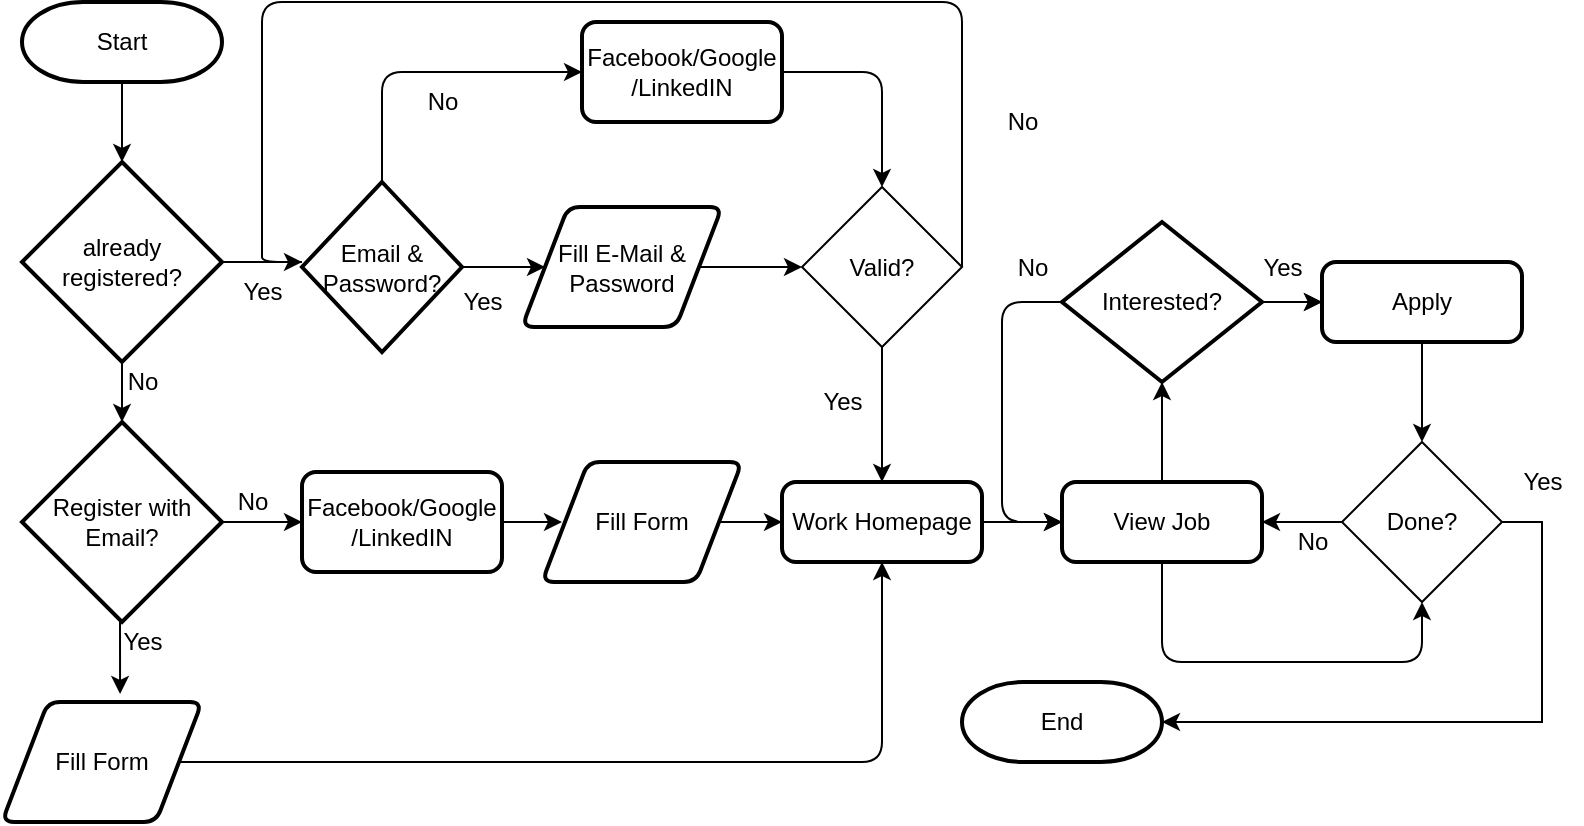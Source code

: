 <mxfile version="13.6.6" type="github">
  <diagram id="ZPI1J-8MCfSklKxrDMqZ" name="Page-1">
    <mxGraphModel dx="796" dy="425" grid="1" gridSize="10" guides="1" tooltips="1" connect="1" arrows="1" fold="1" page="1" pageScale="1" pageWidth="827" pageHeight="1169" math="0" shadow="0">
      <root>
        <mxCell id="0" />
        <mxCell id="1" parent="0" />
        <mxCell id="2Qy59pavpMn8tdLB1T0c-13" style="edgeStyle=orthogonalEdgeStyle;rounded=0;orthogonalLoop=1;jettySize=auto;html=1;exitX=0.5;exitY=1;exitDx=0;exitDy=0;exitPerimeter=0;" parent="1" source="2Qy59pavpMn8tdLB1T0c-3" target="2Qy59pavpMn8tdLB1T0c-6" edge="1">
          <mxGeometry relative="1" as="geometry" />
        </mxCell>
        <mxCell id="2Qy59pavpMn8tdLB1T0c-3" value="Start" style="strokeWidth=2;html=1;shape=mxgraph.flowchart.terminator;whiteSpace=wrap;" parent="1" vertex="1">
          <mxGeometry x="20" y="20" width="100" height="40" as="geometry" />
        </mxCell>
        <mxCell id="2Qy59pavpMn8tdLB1T0c-5" value="End" style="strokeWidth=2;html=1;shape=mxgraph.flowchart.terminator;whiteSpace=wrap;" parent="1" vertex="1">
          <mxGeometry x="490" y="360" width="100" height="40" as="geometry" />
        </mxCell>
        <mxCell id="2Qy59pavpMn8tdLB1T0c-15" style="edgeStyle=orthogonalEdgeStyle;rounded=0;orthogonalLoop=1;jettySize=auto;html=1;exitX=1;exitY=0.5;exitDx=0;exitDy=0;exitPerimeter=0;entryX=0;entryY=0.5;entryDx=0;entryDy=0;entryPerimeter=0;" parent="1" source="2Qy59pavpMn8tdLB1T0c-6" edge="1">
          <mxGeometry relative="1" as="geometry">
            <mxPoint x="160" y="150" as="targetPoint" />
          </mxGeometry>
        </mxCell>
        <mxCell id="2Qy59pavpMn8tdLB1T0c-17" style="edgeStyle=orthogonalEdgeStyle;rounded=0;orthogonalLoop=1;jettySize=auto;html=1;exitX=0.5;exitY=1;exitDx=0;exitDy=0;exitPerimeter=0;entryX=0.5;entryY=0;entryDx=0;entryDy=0;entryPerimeter=0;" parent="1" source="2Qy59pavpMn8tdLB1T0c-6" target="2Qy59pavpMn8tdLB1T0c-7" edge="1">
          <mxGeometry relative="1" as="geometry" />
        </mxCell>
        <mxCell id="2Qy59pavpMn8tdLB1T0c-6" value="already registered?" style="strokeWidth=2;html=1;shape=mxgraph.flowchart.decision;whiteSpace=wrap;" parent="1" vertex="1">
          <mxGeometry x="20" y="100" width="100" height="100" as="geometry" />
        </mxCell>
        <mxCell id="2Qy59pavpMn8tdLB1T0c-19" style="edgeStyle=orthogonalEdgeStyle;rounded=0;orthogonalLoop=1;jettySize=auto;html=1;exitX=0.5;exitY=1;exitDx=0;exitDy=0;exitPerimeter=0;entryX=0.492;entryY=-0.067;entryDx=0;entryDy=0;entryPerimeter=0;" parent="1" source="2Qy59pavpMn8tdLB1T0c-7" edge="1">
          <mxGeometry relative="1" as="geometry">
            <mxPoint x="69.04" y="365.98" as="targetPoint" />
          </mxGeometry>
        </mxCell>
        <mxCell id="2Qy59pavpMn8tdLB1T0c-25" value="" style="edgeStyle=orthogonalEdgeStyle;rounded=0;orthogonalLoop=1;jettySize=auto;html=1;" parent="1" source="2Qy59pavpMn8tdLB1T0c-7" target="2Qy59pavpMn8tdLB1T0c-24" edge="1">
          <mxGeometry relative="1" as="geometry" />
        </mxCell>
        <mxCell id="2Qy59pavpMn8tdLB1T0c-7" value="Register with Email?" style="strokeWidth=2;html=1;shape=mxgraph.flowchart.decision;whiteSpace=wrap;" parent="1" vertex="1">
          <mxGeometry x="20" y="230" width="100" height="100" as="geometry" />
        </mxCell>
        <mxCell id="2Qy59pavpMn8tdLB1T0c-28" value="" style="edgeStyle=orthogonalEdgeStyle;rounded=0;orthogonalLoop=1;jettySize=auto;html=1;" parent="1" source="2Qy59pavpMn8tdLB1T0c-24" edge="1">
          <mxGeometry relative="1" as="geometry">
            <mxPoint x="290" y="280" as="targetPoint" />
          </mxGeometry>
        </mxCell>
        <mxCell id="2Qy59pavpMn8tdLB1T0c-24" value="Facebook/Google&lt;br&gt;/LinkedIN" style="rounded=1;whiteSpace=wrap;html=1;absoluteArcSize=1;arcSize=14;strokeWidth=2;" parent="1" vertex="1">
          <mxGeometry x="160" y="255" width="100" height="50" as="geometry" />
        </mxCell>
        <mxCell id="2Qy59pavpMn8tdLB1T0c-31" value="No" style="text;html=1;align=center;verticalAlign=middle;resizable=0;points=[];autosize=1;" parent="1" vertex="1">
          <mxGeometry x="120" y="260" width="30" height="20" as="geometry" />
        </mxCell>
        <mxCell id="2Qy59pavpMn8tdLB1T0c-32" value="Yes" style="text;html=1;align=center;verticalAlign=middle;resizable=0;points=[];autosize=1;" parent="1" vertex="1">
          <mxGeometry x="60" y="330" width="40" height="20" as="geometry" />
        </mxCell>
        <mxCell id="2Qy59pavpMn8tdLB1T0c-34" value="No" style="text;html=1;align=center;verticalAlign=middle;resizable=0;points=[];autosize=1;" parent="1" vertex="1">
          <mxGeometry x="65" y="200" width="30" height="20" as="geometry" />
        </mxCell>
        <mxCell id="2Qy59pavpMn8tdLB1T0c-35" value="Yes" style="text;html=1;align=center;verticalAlign=middle;resizable=0;points=[];autosize=1;" parent="1" vertex="1">
          <mxGeometry x="120" y="155" width="40" height="20" as="geometry" />
        </mxCell>
        <mxCell id="2Qy59pavpMn8tdLB1T0c-36" value="Email &amp;amp; Password?" style="strokeWidth=2;html=1;shape=mxgraph.flowchart.decision;whiteSpace=wrap;" parent="1" vertex="1">
          <mxGeometry x="160" y="110" width="80" height="85" as="geometry" />
        </mxCell>
        <mxCell id="2Qy59pavpMn8tdLB1T0c-37" value="Facebook/Google&lt;br&gt;/LinkedIN" style="rounded=1;whiteSpace=wrap;html=1;absoluteArcSize=1;arcSize=14;strokeWidth=2;" parent="1" vertex="1">
          <mxGeometry x="300" y="30" width="100" height="50" as="geometry" />
        </mxCell>
        <mxCell id="2Qy59pavpMn8tdLB1T0c-40" value="Yes" style="text;html=1;align=center;verticalAlign=middle;resizable=0;points=[];autosize=1;" parent="1" vertex="1">
          <mxGeometry x="270" y="155" width="40" height="20" as="geometry" />
        </mxCell>
        <mxCell id="2Qy59pavpMn8tdLB1T0c-42" value="&lt;span&gt;Fill Form&lt;/span&gt;" style="shape=parallelogram;html=1;strokeWidth=2;perimeter=parallelogramPerimeter;whiteSpace=wrap;rounded=1;arcSize=12;size=0.23;" parent="1" vertex="1">
          <mxGeometry x="10" y="370" width="100" height="60" as="geometry" />
        </mxCell>
        <mxCell id="awSIiTWIelx9B04uJqk7-6" value="" style="edgeStyle=orthogonalEdgeStyle;rounded=0;orthogonalLoop=1;jettySize=auto;html=1;" edge="1" parent="1" source="2Qy59pavpMn8tdLB1T0c-41" target="awSIiTWIelx9B04uJqk7-2">
          <mxGeometry relative="1" as="geometry" />
        </mxCell>
        <mxCell id="2Qy59pavpMn8tdLB1T0c-41" value="&lt;span&gt;Fill E-Mail &amp;amp; Password&lt;/span&gt;" style="shape=parallelogram;html=1;strokeWidth=2;perimeter=parallelogramPerimeter;whiteSpace=wrap;rounded=1;arcSize=12;size=0.23;" parent="1" vertex="1">
          <mxGeometry x="270" y="122.5" width="100" height="60" as="geometry" />
        </mxCell>
        <mxCell id="2Qy59pavpMn8tdLB1T0c-43" value="" style="edgeStyle=orthogonalEdgeStyle;rounded=0;orthogonalLoop=1;jettySize=auto;html=1;" parent="1" source="2Qy59pavpMn8tdLB1T0c-36" target="2Qy59pavpMn8tdLB1T0c-41" edge="1">
          <mxGeometry relative="1" as="geometry">
            <mxPoint x="240" y="150" as="sourcePoint" />
            <mxPoint x="320" y="150" as="targetPoint" />
          </mxGeometry>
        </mxCell>
        <mxCell id="2Qy59pavpMn8tdLB1T0c-45" value="Fill Form" style="shape=parallelogram;html=1;strokeWidth=2;perimeter=parallelogramPerimeter;whiteSpace=wrap;rounded=1;arcSize=12;size=0.23;" parent="1" vertex="1">
          <mxGeometry x="280" y="250" width="100" height="60" as="geometry" />
        </mxCell>
        <mxCell id="2Qy59pavpMn8tdLB1T0c-66" value="" style="edgeStyle=orthogonalEdgeStyle;rounded=0;orthogonalLoop=1;jettySize=auto;html=1;" parent="1" source="2Qy59pavpMn8tdLB1T0c-46" target="2Qy59pavpMn8tdLB1T0c-54" edge="1">
          <mxGeometry relative="1" as="geometry" />
        </mxCell>
        <mxCell id="2Qy59pavpMn8tdLB1T0c-46" value="Work Homepage" style="rounded=1;whiteSpace=wrap;html=1;absoluteArcSize=1;arcSize=14;strokeWidth=2;" parent="1" vertex="1">
          <mxGeometry x="400" y="260" width="100" height="40" as="geometry" />
        </mxCell>
        <mxCell id="2Qy59pavpMn8tdLB1T0c-47" value="" style="endArrow=classic;html=1;entryX=0;entryY=0.5;entryDx=0;entryDy=0;exitX=1;exitY=0.5;exitDx=0;exitDy=0;" parent="1" source="2Qy59pavpMn8tdLB1T0c-45" target="2Qy59pavpMn8tdLB1T0c-46" edge="1">
          <mxGeometry width="50" height="50" relative="1" as="geometry">
            <mxPoint x="330" y="270" as="sourcePoint" />
            <mxPoint x="380" y="220" as="targetPoint" />
          </mxGeometry>
        </mxCell>
        <mxCell id="2Qy59pavpMn8tdLB1T0c-48" value="" style="endArrow=classic;html=1;exitX=0.5;exitY=0;exitDx=0;exitDy=0;exitPerimeter=0;entryX=0;entryY=0.5;entryDx=0;entryDy=0;" parent="1" source="2Qy59pavpMn8tdLB1T0c-36" target="2Qy59pavpMn8tdLB1T0c-37" edge="1">
          <mxGeometry width="50" height="50" relative="1" as="geometry">
            <mxPoint x="330" y="110" as="sourcePoint" />
            <mxPoint x="380" y="60" as="targetPoint" />
            <Array as="points">
              <mxPoint x="200" y="55" />
            </Array>
          </mxGeometry>
        </mxCell>
        <mxCell id="2Qy59pavpMn8tdLB1T0c-49" value="Yes" style="text;html=1;align=center;verticalAlign=middle;resizable=0;points=[];autosize=1;" parent="1" vertex="1">
          <mxGeometry x="230" y="160" width="40" height="20" as="geometry" />
        </mxCell>
        <mxCell id="2Qy59pavpMn8tdLB1T0c-50" value="No" style="text;html=1;align=center;verticalAlign=middle;resizable=0;points=[];autosize=1;" parent="1" vertex="1">
          <mxGeometry x="215" y="60" width="30" height="20" as="geometry" />
        </mxCell>
        <mxCell id="2Qy59pavpMn8tdLB1T0c-52" value="" style="endArrow=classic;html=1;entryX=0.5;entryY=0;entryDx=0;entryDy=0;exitX=1;exitY=0.5;exitDx=0;exitDy=0;" parent="1" source="2Qy59pavpMn8tdLB1T0c-37" target="awSIiTWIelx9B04uJqk7-2" edge="1">
          <mxGeometry width="50" height="50" relative="1" as="geometry">
            <mxPoint x="450" y="60" as="sourcePoint" />
            <mxPoint x="464" y="45" as="targetPoint" />
            <Array as="points">
              <mxPoint x="450" y="55" />
            </Array>
          </mxGeometry>
        </mxCell>
        <mxCell id="2Qy59pavpMn8tdLB1T0c-60" value="" style="edgeStyle=orthogonalEdgeStyle;rounded=0;orthogonalLoop=1;jettySize=auto;html=1;" parent="1" source="2Qy59pavpMn8tdLB1T0c-54" target="2Qy59pavpMn8tdLB1T0c-55" edge="1">
          <mxGeometry relative="1" as="geometry" />
        </mxCell>
        <mxCell id="2Qy59pavpMn8tdLB1T0c-54" value="View Job" style="rounded=1;whiteSpace=wrap;html=1;absoluteArcSize=1;arcSize=14;strokeWidth=2;" parent="1" vertex="1">
          <mxGeometry x="540" y="260" width="100" height="40" as="geometry" />
        </mxCell>
        <mxCell id="2Qy59pavpMn8tdLB1T0c-63" value="" style="edgeStyle=orthogonalEdgeStyle;rounded=0;orthogonalLoop=1;jettySize=auto;html=1;" parent="1" source="2Qy59pavpMn8tdLB1T0c-55" target="2Qy59pavpMn8tdLB1T0c-56" edge="1">
          <mxGeometry relative="1" as="geometry" />
        </mxCell>
        <mxCell id="bMEoRKqvWE-8DaZaXo3G-1" value="" style="edgeStyle=orthogonalEdgeStyle;rounded=0;orthogonalLoop=1;jettySize=auto;html=1;" parent="1" source="2Qy59pavpMn8tdLB1T0c-55" target="2Qy59pavpMn8tdLB1T0c-56" edge="1">
          <mxGeometry relative="1" as="geometry" />
        </mxCell>
        <mxCell id="2Qy59pavpMn8tdLB1T0c-55" value="Interested?" style="strokeWidth=2;html=1;shape=mxgraph.flowchart.decision;whiteSpace=wrap;" parent="1" vertex="1">
          <mxGeometry x="540" y="130" width="100" height="80" as="geometry" />
        </mxCell>
        <mxCell id="2Qy59pavpMn8tdLB1T0c-68" value="" style="edgeStyle=orthogonalEdgeStyle;rounded=0;orthogonalLoop=1;jettySize=auto;html=1;" parent="1" source="2Qy59pavpMn8tdLB1T0c-56" target="2Qy59pavpMn8tdLB1T0c-67" edge="1">
          <mxGeometry relative="1" as="geometry" />
        </mxCell>
        <mxCell id="2Qy59pavpMn8tdLB1T0c-56" value="Apply" style="rounded=1;whiteSpace=wrap;html=1;absoluteArcSize=1;arcSize=14;strokeWidth=2;" parent="1" vertex="1">
          <mxGeometry x="670" y="150" width="100" height="40" as="geometry" />
        </mxCell>
        <mxCell id="2Qy59pavpMn8tdLB1T0c-61" value="" style="endArrow=classic;html=1;exitX=0;exitY=0.5;exitDx=0;exitDy=0;exitPerimeter=0;entryX=0;entryY=0.5;entryDx=0;entryDy=0;" parent="1" source="2Qy59pavpMn8tdLB1T0c-55" target="2Qy59pavpMn8tdLB1T0c-54" edge="1">
          <mxGeometry width="50" height="50" relative="1" as="geometry">
            <mxPoint x="430" y="100" as="sourcePoint" />
            <mxPoint x="510" y="275" as="targetPoint" />
            <Array as="points">
              <mxPoint x="510" y="170" />
              <mxPoint x="510" y="280" />
            </Array>
          </mxGeometry>
        </mxCell>
        <mxCell id="2Qy59pavpMn8tdLB1T0c-62" value="No" style="text;html=1;align=center;verticalAlign=middle;resizable=0;points=[];autosize=1;" parent="1" vertex="1">
          <mxGeometry x="510" y="142.5" width="30" height="20" as="geometry" />
        </mxCell>
        <mxCell id="2Qy59pavpMn8tdLB1T0c-64" value="Yes" style="text;html=1;align=center;verticalAlign=middle;resizable=0;points=[];autosize=1;" parent="1" vertex="1">
          <mxGeometry x="630" y="142.5" width="40" height="20" as="geometry" />
        </mxCell>
        <mxCell id="2Qy59pavpMn8tdLB1T0c-65" value="" style="endArrow=classic;html=1;exitX=1;exitY=0.5;exitDx=0;exitDy=0;entryX=0.5;entryY=1;entryDx=0;entryDy=0;" parent="1" source="2Qy59pavpMn8tdLB1T0c-42" target="2Qy59pavpMn8tdLB1T0c-46" edge="1">
          <mxGeometry width="50" height="50" relative="1" as="geometry">
            <mxPoint x="330" y="430" as="sourcePoint" />
            <mxPoint x="270" y="410" as="targetPoint" />
            <Array as="points">
              <mxPoint x="450" y="400" />
            </Array>
          </mxGeometry>
        </mxCell>
        <mxCell id="2Qy59pavpMn8tdLB1T0c-69" value="" style="edgeStyle=orthogonalEdgeStyle;rounded=0;orthogonalLoop=1;jettySize=auto;html=1;" parent="1" source="2Qy59pavpMn8tdLB1T0c-67" target="2Qy59pavpMn8tdLB1T0c-54" edge="1">
          <mxGeometry relative="1" as="geometry" />
        </mxCell>
        <mxCell id="2Qy59pavpMn8tdLB1T0c-70" value="" style="edgeStyle=orthogonalEdgeStyle;rounded=0;orthogonalLoop=1;jettySize=auto;html=1;exitX=1;exitY=0.5;exitDx=0;exitDy=0;entryX=1;entryY=0.5;entryDx=0;entryDy=0;entryPerimeter=0;" parent="1" source="2Qy59pavpMn8tdLB1T0c-67" target="2Qy59pavpMn8tdLB1T0c-5" edge="1">
          <mxGeometry relative="1" as="geometry" />
        </mxCell>
        <mxCell id="2Qy59pavpMn8tdLB1T0c-67" value="Done?" style="rhombus;whiteSpace=wrap;html=1;" parent="1" vertex="1">
          <mxGeometry x="680" y="240" width="80" height="80" as="geometry" />
        </mxCell>
        <mxCell id="2Qy59pavpMn8tdLB1T0c-71" value="No" style="text;html=1;align=center;verticalAlign=middle;resizable=0;points=[];autosize=1;" parent="1" vertex="1">
          <mxGeometry x="650" y="280" width="30" height="20" as="geometry" />
        </mxCell>
        <mxCell id="2Qy59pavpMn8tdLB1T0c-72" value="Yes" style="text;html=1;align=center;verticalAlign=middle;resizable=0;points=[];autosize=1;" parent="1" vertex="1">
          <mxGeometry x="760" y="250" width="40" height="20" as="geometry" />
        </mxCell>
        <mxCell id="bMEoRKqvWE-8DaZaXo3G-2" value="" style="endArrow=classic;html=1;exitX=0.5;exitY=1;exitDx=0;exitDy=0;entryX=0.5;entryY=1;entryDx=0;entryDy=0;" parent="1" source="2Qy59pavpMn8tdLB1T0c-54" target="2Qy59pavpMn8tdLB1T0c-67" edge="1">
          <mxGeometry width="50" height="50" relative="1" as="geometry">
            <mxPoint x="620" y="300" as="sourcePoint" />
            <mxPoint x="670" y="250" as="targetPoint" />
            <Array as="points">
              <mxPoint x="590" y="350" />
              <mxPoint x="720" y="350" />
            </Array>
          </mxGeometry>
        </mxCell>
        <mxCell id="awSIiTWIelx9B04uJqk7-7" value="" style="edgeStyle=orthogonalEdgeStyle;rounded=0;orthogonalLoop=1;jettySize=auto;html=1;" edge="1" parent="1" source="awSIiTWIelx9B04uJqk7-2" target="2Qy59pavpMn8tdLB1T0c-46">
          <mxGeometry relative="1" as="geometry" />
        </mxCell>
        <mxCell id="awSIiTWIelx9B04uJqk7-2" value="Valid?" style="rhombus;whiteSpace=wrap;html=1;" vertex="1" parent="1">
          <mxGeometry x="410" y="112.5" width="80" height="80" as="geometry" />
        </mxCell>
        <mxCell id="awSIiTWIelx9B04uJqk7-4" value="" style="endArrow=none;html=1;exitX=1;exitY=0.5;exitDx=0;exitDy=0;" edge="1" parent="1" source="awSIiTWIelx9B04uJqk7-2">
          <mxGeometry width="50" height="50" relative="1" as="geometry">
            <mxPoint x="380" y="190" as="sourcePoint" />
            <mxPoint x="160" y="150" as="targetPoint" />
            <Array as="points">
              <mxPoint x="490" y="20" />
              <mxPoint x="140" y="20" />
              <mxPoint x="140" y="140" />
              <mxPoint x="140" y="150" />
            </Array>
          </mxGeometry>
        </mxCell>
        <mxCell id="awSIiTWIelx9B04uJqk7-8" value="No" style="text;html=1;align=center;verticalAlign=middle;resizable=0;points=[];autosize=1;" vertex="1" parent="1">
          <mxGeometry x="505" y="70" width="30" height="20" as="geometry" />
        </mxCell>
        <mxCell id="awSIiTWIelx9B04uJqk7-9" value="Yes" style="text;html=1;align=center;verticalAlign=middle;resizable=0;points=[];autosize=1;" vertex="1" parent="1">
          <mxGeometry x="410" y="210" width="40" height="20" as="geometry" />
        </mxCell>
      </root>
    </mxGraphModel>
  </diagram>
</mxfile>
